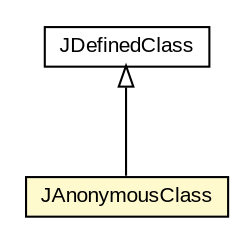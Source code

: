 #!/usr/local/bin/dot
#
# Class diagram 
# Generated by UMLGraph version 5.1 (http://www.umlgraph.org/)
#

digraph G {
	edge [fontname="arial",fontsize=10,labelfontname="arial",labelfontsize=10];
	node [fontname="arial",fontsize=10,shape=plaintext];
	nodesep=0.25;
	ranksep=0.5;
	// com.helger.jcodemodel.JDefinedClass
	c9543 [label=<<table title="com.helger.jcodemodel.JDefinedClass" border="0" cellborder="1" cellspacing="0" cellpadding="2" port="p" href="./JDefinedClass.html">
		<tr><td><table border="0" cellspacing="0" cellpadding="1">
<tr><td align="center" balign="center"> JDefinedClass </td></tr>
		</table></td></tr>
		</table>>, fontname="arial", fontcolor="black", fontsize=10.0];
	// com.helger.jcodemodel.JAnonymousClass
	c9563 [label=<<table title="com.helger.jcodemodel.JAnonymousClass" border="0" cellborder="1" cellspacing="0" cellpadding="2" port="p" bgcolor="lemonChiffon" href="./JAnonymousClass.html">
		<tr><td><table border="0" cellspacing="0" cellpadding="1">
<tr><td align="center" balign="center"> JAnonymousClass </td></tr>
		</table></td></tr>
		</table>>, fontname="arial", fontcolor="black", fontsize=10.0];
	//com.helger.jcodemodel.JAnonymousClass extends com.helger.jcodemodel.JDefinedClass
	c9543:p -> c9563:p [dir=back,arrowtail=empty];
}

